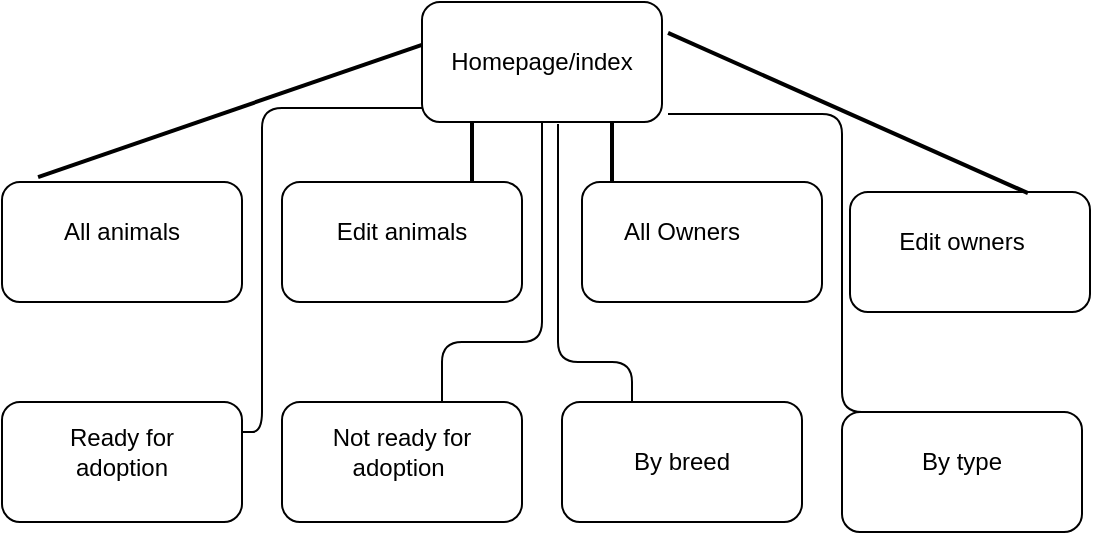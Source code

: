 <mxfile version="10.9.5" type="device"><diagram id="xF7hTea6Kt3vlrPl7IWY" name="Page-1"><mxGraphModel dx="1106" dy="832" grid="1" gridSize="10" guides="1" tooltips="1" connect="1" arrows="1" fold="1" page="1" pageScale="1" pageWidth="1169" pageHeight="827" math="0" shadow="0"><root><mxCell id="0"/><mxCell id="1" parent="0"/><mxCell id="r3lo49-RhsXddbWIcVzd-1" value="" style="rounded=1;whiteSpace=wrap;html=1;" vertex="1" parent="1"><mxGeometry x="250" y="30" width="120" height="60" as="geometry"/></mxCell><mxCell id="r3lo49-RhsXddbWIcVzd-2" value="Homepage/index" style="text;html=1;strokeColor=none;fillColor=none;align=center;verticalAlign=middle;whiteSpace=wrap;rounded=0;" vertex="1" parent="1"><mxGeometry x="260" y="45" width="100" height="30" as="geometry"/></mxCell><mxCell id="r3lo49-RhsXddbWIcVzd-3" value="" style="rounded=1;whiteSpace=wrap;html=1;" vertex="1" parent="1"><mxGeometry x="40" y="120" width="120" height="60" as="geometry"/></mxCell><mxCell id="r3lo49-RhsXddbWIcVzd-4" value="All animals" style="text;html=1;strokeColor=none;fillColor=none;align=center;verticalAlign=middle;whiteSpace=wrap;rounded=0;" vertex="1" parent="1"><mxGeometry x="50" y="130" width="100" height="30" as="geometry"/></mxCell><mxCell id="r3lo49-RhsXddbWIcVzd-7" value="" style="rounded=1;whiteSpace=wrap;html=1;" vertex="1" parent="1"><mxGeometry x="180" y="120" width="120" height="60" as="geometry"/></mxCell><mxCell id="r3lo49-RhsXddbWIcVzd-8" value="Edit animals" style="text;html=1;strokeColor=none;fillColor=none;align=center;verticalAlign=middle;whiteSpace=wrap;rounded=0;" vertex="1" parent="1"><mxGeometry x="190" y="135" width="100" height="20" as="geometry"/></mxCell><mxCell id="r3lo49-RhsXddbWIcVzd-11" value="" style="rounded=1;whiteSpace=wrap;html=1;" vertex="1" parent="1"><mxGeometry x="330" y="120" width="120" height="60" as="geometry"/></mxCell><mxCell id="r3lo49-RhsXddbWIcVzd-12" value="All Owners" style="text;html=1;strokeColor=none;fillColor=none;align=center;verticalAlign=middle;whiteSpace=wrap;rounded=0;" vertex="1" parent="1"><mxGeometry x="330" y="130" width="100" height="30" as="geometry"/></mxCell><mxCell id="r3lo49-RhsXddbWIcVzd-13" value="" style="rounded=1;whiteSpace=wrap;html=1;" vertex="1" parent="1"><mxGeometry x="464" y="125" width="120" height="60" as="geometry"/></mxCell><mxCell id="r3lo49-RhsXddbWIcVzd-14" value="Edit owners" style="text;html=1;strokeColor=none;fillColor=none;align=center;verticalAlign=middle;whiteSpace=wrap;rounded=0;" vertex="1" parent="1"><mxGeometry x="470" y="140" width="100" height="20" as="geometry"/></mxCell><mxCell id="r3lo49-RhsXddbWIcVzd-17" value="" style="rounded=1;whiteSpace=wrap;html=1;" vertex="1" parent="1"><mxGeometry x="40" y="230" width="120" height="60" as="geometry"/></mxCell><mxCell id="r3lo49-RhsXddbWIcVzd-18" value="Ready for adoption" style="text;html=1;strokeColor=none;fillColor=none;align=center;verticalAlign=middle;whiteSpace=wrap;rounded=0;" vertex="1" parent="1"><mxGeometry x="50" y="240" width="100" height="30" as="geometry"/></mxCell><mxCell id="r3lo49-RhsXddbWIcVzd-19" value="" style="rounded=1;whiteSpace=wrap;html=1;" vertex="1" parent="1"><mxGeometry x="180" y="230" width="120" height="60" as="geometry"/></mxCell><mxCell id="r3lo49-RhsXddbWIcVzd-20" value="Not ready for adoption&amp;nbsp;" style="text;html=1;strokeColor=none;fillColor=none;align=center;verticalAlign=middle;whiteSpace=wrap;rounded=0;" vertex="1" parent="1"><mxGeometry x="190" y="245" width="100" height="20" as="geometry"/></mxCell><mxCell id="r3lo49-RhsXddbWIcVzd-21" value="" style="rounded=1;whiteSpace=wrap;html=1;" vertex="1" parent="1"><mxGeometry x="320" y="230" width="120" height="60" as="geometry"/></mxCell><mxCell id="r3lo49-RhsXddbWIcVzd-22" value="By breed" style="text;html=1;strokeColor=none;fillColor=none;align=center;verticalAlign=middle;whiteSpace=wrap;rounded=0;" vertex="1" parent="1"><mxGeometry x="330" y="245" width="100" height="30" as="geometry"/></mxCell><mxCell id="r3lo49-RhsXddbWIcVzd-23" value="" style="rounded=1;whiteSpace=wrap;html=1;" vertex="1" parent="1"><mxGeometry x="460" y="235" width="120" height="60" as="geometry"/></mxCell><mxCell id="r3lo49-RhsXddbWIcVzd-24" value="By type" style="text;html=1;strokeColor=none;fillColor=none;align=center;verticalAlign=middle;whiteSpace=wrap;rounded=0;" vertex="1" parent="1"><mxGeometry x="470" y="250" width="100" height="20" as="geometry"/></mxCell><mxCell id="r3lo49-RhsXddbWIcVzd-25" value="" style="line;strokeWidth=2;direction=south;html=1;rotation=71;" vertex="1" parent="1"><mxGeometry x="149" y="-17" width="10" height="203" as="geometry"/></mxCell><mxCell id="r3lo49-RhsXddbWIcVzd-26" value="" style="line;strokeWidth=2;direction=south;html=1;" vertex="1" parent="1"><mxGeometry x="270" y="90" width="10" height="30" as="geometry"/></mxCell><mxCell id="r3lo49-RhsXddbWIcVzd-27" value="" style="line;strokeWidth=2;direction=south;html=1;" vertex="1" parent="1"><mxGeometry x="340" y="90" width="10" height="30" as="geometry"/></mxCell><mxCell id="r3lo49-RhsXddbWIcVzd-29" value="" style="line;strokeWidth=2;direction=south;html=1;rotation=114;" vertex="1" parent="1"><mxGeometry x="458" y="-13" width="10" height="197" as="geometry"/></mxCell><mxCell id="r3lo49-RhsXddbWIcVzd-31" value="" style="edgeStyle=elbowEdgeStyle;elbow=horizontal;endArrow=none;html=1;entryX=0;entryY=0.883;entryDx=0;entryDy=0;entryPerimeter=0;endFill=0;" edge="1" parent="1" target="r3lo49-RhsXddbWIcVzd-1"><mxGeometry width="50" height="50" relative="1" as="geometry"><mxPoint x="160" y="245" as="sourcePoint"/><mxPoint x="240" y="80" as="targetPoint"/><Array as="points"><mxPoint x="170" y="100"/></Array></mxGeometry></mxCell><mxCell id="r3lo49-RhsXddbWIcVzd-32" value="" style="edgeStyle=elbowEdgeStyle;elbow=vertical;endArrow=none;html=1;entryX=0.5;entryY=1;entryDx=0;entryDy=0;endFill=0;" edge="1" parent="1" target="r3lo49-RhsXddbWIcVzd-1"><mxGeometry width="50" height="50" relative="1" as="geometry"><mxPoint x="260" y="230" as="sourcePoint"/><mxPoint x="310" y="190" as="targetPoint"/><Array as="points"><mxPoint x="290" y="200"/><mxPoint x="270" y="190"/></Array></mxGeometry></mxCell><mxCell id="r3lo49-RhsXddbWIcVzd-33" value="" style="edgeStyle=elbowEdgeStyle;elbow=vertical;endArrow=none;html=1;startArrow=none;startFill=0;endFill=0;" edge="1" parent="1"><mxGeometry width="50" height="50" relative="1" as="geometry"><mxPoint x="355" y="230" as="sourcePoint"/><mxPoint x="318" y="91" as="targetPoint"/><Array as="points"><mxPoint x="325" y="210"/></Array></mxGeometry></mxCell><mxCell id="r3lo49-RhsXddbWIcVzd-34" value="" style="edgeStyle=elbowEdgeStyle;elbow=horizontal;endArrow=none;html=1;exitX=0.25;exitY=0;exitDx=0;exitDy=0;entryX=1.025;entryY=0.933;entryDx=0;entryDy=0;entryPerimeter=0;startArrow=none;startFill=0;endFill=0;" edge="1" parent="1" source="r3lo49-RhsXddbWIcVzd-23" target="r3lo49-RhsXddbWIcVzd-1"><mxGeometry width="50" height="50" relative="1" as="geometry"><mxPoint x="400" y="115" as="sourcePoint"/><mxPoint x="370" y="65" as="targetPoint"/><Array as="points"><mxPoint x="460" y="160"/></Array></mxGeometry></mxCell></root></mxGraphModel></diagram></mxfile>